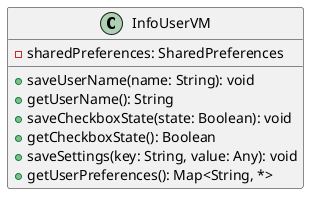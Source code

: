 @startuml

class InfoUserVM {
  -sharedPreferences: SharedPreferences
  +saveUserName(name: String): void
  +getUserName(): String
  +saveCheckboxState(state: Boolean): void
  +getCheckboxState(): Boolean
  +saveSettings(key: String, value: Any): void
  +getUserPreferences(): Map<String, *>
}

@enduml